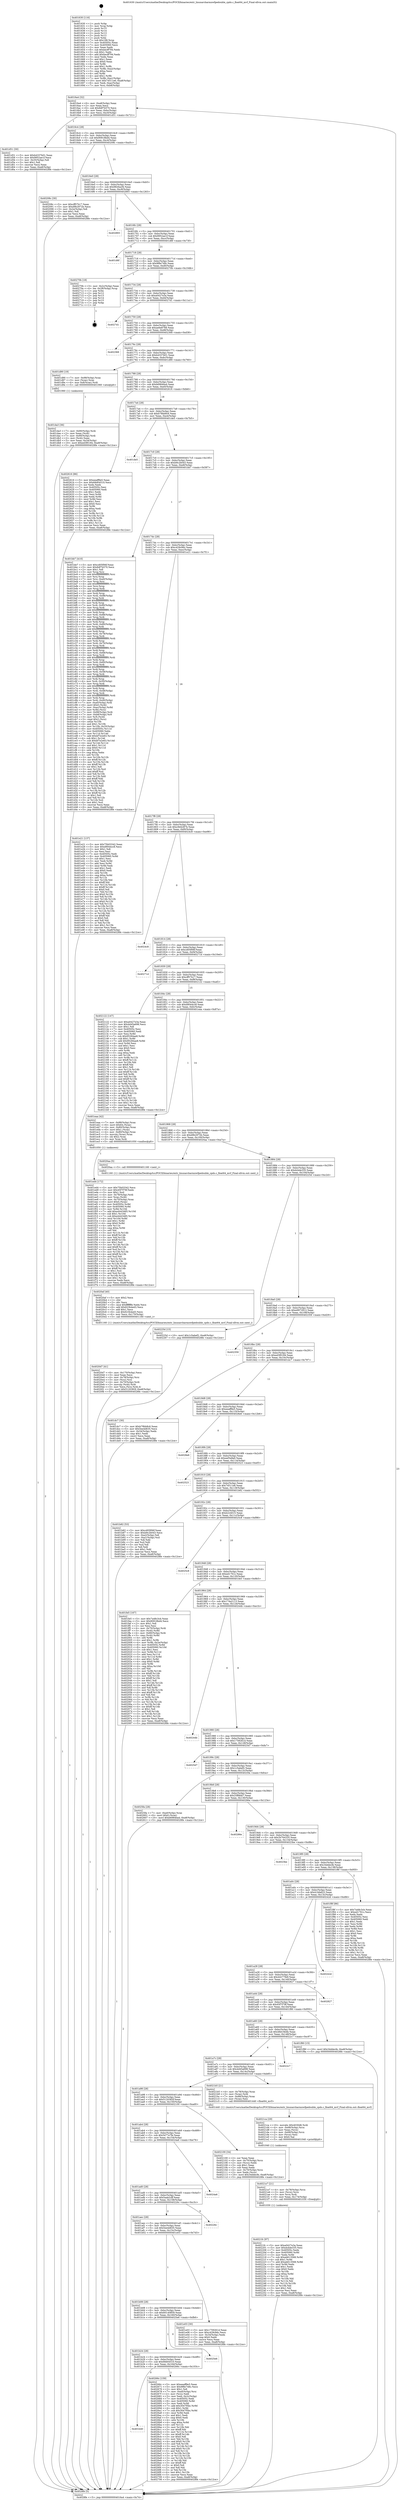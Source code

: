 digraph "0x401630" {
  label = "0x401630 (/mnt/c/Users/mathe/Desktop/tcc/POCII/binaries/extr_linuxarcharmnwfpedouble_cpdo.c_float64_mvf_Final-ollvm.out::main(0))"
  labelloc = "t"
  node[shape=record]

  Entry [label="",width=0.3,height=0.3,shape=circle,fillcolor=black,style=filled]
  "0x4016a4" [label="{
     0x4016a4 [32]\l
     | [instrs]\l
     &nbsp;&nbsp;0x4016a4 \<+6\>: mov -0xa8(%rbp),%eax\l
     &nbsp;&nbsp;0x4016aa \<+2\>: mov %eax,%ecx\l
     &nbsp;&nbsp;0x4016ac \<+6\>: sub $0x8df7b570,%ecx\l
     &nbsp;&nbsp;0x4016b2 \<+6\>: mov %eax,-0xbc(%rbp)\l
     &nbsp;&nbsp;0x4016b8 \<+6\>: mov %ecx,-0xc0(%rbp)\l
     &nbsp;&nbsp;0x4016be \<+6\>: je 0000000000401d51 \<main+0x721\>\l
  }"]
  "0x401d51" [label="{
     0x401d51 [30]\l
     | [instrs]\l
     &nbsp;&nbsp;0x401d51 \<+5\>: mov $0xb4337b01,%eax\l
     &nbsp;&nbsp;0x401d56 \<+5\>: mov $0x9952ae1f,%ecx\l
     &nbsp;&nbsp;0x401d5b \<+3\>: mov -0x35(%rbp),%dl\l
     &nbsp;&nbsp;0x401d5e \<+3\>: test $0x1,%dl\l
     &nbsp;&nbsp;0x401d61 \<+3\>: cmovne %ecx,%eax\l
     &nbsp;&nbsp;0x401d64 \<+6\>: mov %eax,-0xa8(%rbp)\l
     &nbsp;&nbsp;0x401d6a \<+5\>: jmp 00000000004028fe \<main+0x12ce\>\l
  }"]
  "0x4016c4" [label="{
     0x4016c4 [28]\l
     | [instrs]\l
     &nbsp;&nbsp;0x4016c4 \<+5\>: jmp 00000000004016c9 \<main+0x99\>\l
     &nbsp;&nbsp;0x4016c9 \<+6\>: mov -0xbc(%rbp),%eax\l
     &nbsp;&nbsp;0x4016cf \<+5\>: sub $0x90918bd4,%eax\l
     &nbsp;&nbsp;0x4016d4 \<+6\>: mov %eax,-0xc4(%rbp)\l
     &nbsp;&nbsp;0x4016da \<+6\>: je 000000000040208c \<main+0xa5c\>\l
  }"]
  Exit [label="",width=0.3,height=0.3,shape=circle,fillcolor=black,style=filled,peripheries=2]
  "0x40208c" [label="{
     0x40208c [30]\l
     | [instrs]\l
     &nbsp;&nbsp;0x40208c \<+5\>: mov $0xcff57b17,%eax\l
     &nbsp;&nbsp;0x402091 \<+5\>: mov $0xd9b2972b,%ecx\l
     &nbsp;&nbsp;0x402096 \<+3\>: mov -0x2e(%rbp),%dl\l
     &nbsp;&nbsp;0x402099 \<+3\>: test $0x1,%dl\l
     &nbsp;&nbsp;0x40209c \<+3\>: cmovne %ecx,%eax\l
     &nbsp;&nbsp;0x40209f \<+6\>: mov %eax,-0xa8(%rbp)\l
     &nbsp;&nbsp;0x4020a5 \<+5\>: jmp 00000000004028fe \<main+0x12ce\>\l
  }"]
  "0x4016e0" [label="{
     0x4016e0 [28]\l
     | [instrs]\l
     &nbsp;&nbsp;0x4016e0 \<+5\>: jmp 00000000004016e5 \<main+0xb5\>\l
     &nbsp;&nbsp;0x4016e5 \<+6\>: mov -0xbc(%rbp),%eax\l
     &nbsp;&nbsp;0x4016eb \<+5\>: sub $0x9826acf4,%eax\l
     &nbsp;&nbsp;0x4016f0 \<+6\>: mov %eax,-0xc8(%rbp)\l
     &nbsp;&nbsp;0x4016f6 \<+6\>: je 0000000000402893 \<main+0x1263\>\l
  }"]
  "0x401b40" [label="{
     0x401b40\l
  }", style=dashed]
  "0x402893" [label="{
     0x402893\l
  }", style=dashed]
  "0x4016fc" [label="{
     0x4016fc [28]\l
     | [instrs]\l
     &nbsp;&nbsp;0x4016fc \<+5\>: jmp 0000000000401701 \<main+0xd1\>\l
     &nbsp;&nbsp;0x401701 \<+6\>: mov -0xbc(%rbp),%eax\l
     &nbsp;&nbsp;0x401707 \<+5\>: sub $0x9952ae1f,%eax\l
     &nbsp;&nbsp;0x40170c \<+6\>: mov %eax,-0xcc(%rbp)\l
     &nbsp;&nbsp;0x401712 \<+6\>: je 0000000000401d6f \<main+0x73f\>\l
  }"]
  "0x40266c" [label="{
     0x40266c [159]\l
     | [instrs]\l
     &nbsp;&nbsp;0x40266c \<+5\>: mov $0xeeaff9e5,%eax\l
     &nbsp;&nbsp;0x402671 \<+5\>: mov $0x9f8e748c,%ecx\l
     &nbsp;&nbsp;0x402676 \<+2\>: mov $0x1,%dl\l
     &nbsp;&nbsp;0x402678 \<+7\>: mov -0xa0(%rbp),%rsi\l
     &nbsp;&nbsp;0x40267f \<+2\>: mov (%rsi),%edi\l
     &nbsp;&nbsp;0x402681 \<+3\>: mov %edi,-0x2c(%rbp)\l
     &nbsp;&nbsp;0x402684 \<+7\>: mov 0x40505c,%edi\l
     &nbsp;&nbsp;0x40268b \<+8\>: mov 0x405060,%r8d\l
     &nbsp;&nbsp;0x402693 \<+3\>: mov %edi,%r9d\l
     &nbsp;&nbsp;0x402696 \<+7\>: add $0x3047f5bc,%r9d\l
     &nbsp;&nbsp;0x40269d \<+4\>: sub $0x1,%r9d\l
     &nbsp;&nbsp;0x4026a1 \<+7\>: sub $0x3047f5bc,%r9d\l
     &nbsp;&nbsp;0x4026a8 \<+4\>: imul %r9d,%edi\l
     &nbsp;&nbsp;0x4026ac \<+3\>: and $0x1,%edi\l
     &nbsp;&nbsp;0x4026af \<+3\>: cmp $0x0,%edi\l
     &nbsp;&nbsp;0x4026b2 \<+4\>: sete %r10b\l
     &nbsp;&nbsp;0x4026b6 \<+4\>: cmp $0xa,%r8d\l
     &nbsp;&nbsp;0x4026ba \<+4\>: setl %r11b\l
     &nbsp;&nbsp;0x4026be \<+3\>: mov %r10b,%bl\l
     &nbsp;&nbsp;0x4026c1 \<+3\>: xor $0xff,%bl\l
     &nbsp;&nbsp;0x4026c4 \<+3\>: mov %r11b,%r14b\l
     &nbsp;&nbsp;0x4026c7 \<+4\>: xor $0xff,%r14b\l
     &nbsp;&nbsp;0x4026cb \<+3\>: xor $0x0,%dl\l
     &nbsp;&nbsp;0x4026ce \<+3\>: mov %bl,%r15b\l
     &nbsp;&nbsp;0x4026d1 \<+4\>: and $0x0,%r15b\l
     &nbsp;&nbsp;0x4026d5 \<+3\>: and %dl,%r10b\l
     &nbsp;&nbsp;0x4026d8 \<+3\>: mov %r14b,%r12b\l
     &nbsp;&nbsp;0x4026db \<+4\>: and $0x0,%r12b\l
     &nbsp;&nbsp;0x4026df \<+3\>: and %dl,%r11b\l
     &nbsp;&nbsp;0x4026e2 \<+3\>: or %r10b,%r15b\l
     &nbsp;&nbsp;0x4026e5 \<+3\>: or %r11b,%r12b\l
     &nbsp;&nbsp;0x4026e8 \<+3\>: xor %r12b,%r15b\l
     &nbsp;&nbsp;0x4026eb \<+3\>: or %r14b,%bl\l
     &nbsp;&nbsp;0x4026ee \<+3\>: xor $0xff,%bl\l
     &nbsp;&nbsp;0x4026f1 \<+3\>: or $0x0,%dl\l
     &nbsp;&nbsp;0x4026f4 \<+2\>: and %dl,%bl\l
     &nbsp;&nbsp;0x4026f6 \<+3\>: or %bl,%r15b\l
     &nbsp;&nbsp;0x4026f9 \<+4\>: test $0x1,%r15b\l
     &nbsp;&nbsp;0x4026fd \<+3\>: cmovne %ecx,%eax\l
     &nbsp;&nbsp;0x402700 \<+6\>: mov %eax,-0xa8(%rbp)\l
     &nbsp;&nbsp;0x402706 \<+5\>: jmp 00000000004028fe \<main+0x12ce\>\l
  }"]
  "0x401d6f" [label="{
     0x401d6f\l
  }", style=dashed]
  "0x401718" [label="{
     0x401718 [28]\l
     | [instrs]\l
     &nbsp;&nbsp;0x401718 \<+5\>: jmp 000000000040171d \<main+0xed\>\l
     &nbsp;&nbsp;0x40171d \<+6\>: mov -0xbc(%rbp),%eax\l
     &nbsp;&nbsp;0x401723 \<+5\>: sub $0x9f8e748c,%eax\l
     &nbsp;&nbsp;0x401728 \<+6\>: mov %eax,-0xd0(%rbp)\l
     &nbsp;&nbsp;0x40172e \<+6\>: je 000000000040270b \<main+0x10db\>\l
  }"]
  "0x401b24" [label="{
     0x401b24 [28]\l
     | [instrs]\l
     &nbsp;&nbsp;0x401b24 \<+5\>: jmp 0000000000401b29 \<main+0x4f9\>\l
     &nbsp;&nbsp;0x401b29 \<+6\>: mov -0xbc(%rbp),%eax\l
     &nbsp;&nbsp;0x401b2f \<+5\>: sub $0x68d04510,%eax\l
     &nbsp;&nbsp;0x401b34 \<+6\>: mov %eax,-0x164(%rbp)\l
     &nbsp;&nbsp;0x401b3a \<+6\>: je 000000000040266c \<main+0x103c\>\l
  }"]
  "0x40270b" [label="{
     0x40270b [18]\l
     | [instrs]\l
     &nbsp;&nbsp;0x40270b \<+3\>: mov -0x2c(%rbp),%eax\l
     &nbsp;&nbsp;0x40270e \<+4\>: lea -0x28(%rbp),%rsp\l
     &nbsp;&nbsp;0x402712 \<+1\>: pop %rbx\l
     &nbsp;&nbsp;0x402713 \<+2\>: pop %r12\l
     &nbsp;&nbsp;0x402715 \<+2\>: pop %r13\l
     &nbsp;&nbsp;0x402717 \<+2\>: pop %r14\l
     &nbsp;&nbsp;0x402719 \<+2\>: pop %r15\l
     &nbsp;&nbsp;0x40271b \<+1\>: pop %rbp\l
     &nbsp;&nbsp;0x40271c \<+1\>: ret\l
  }"]
  "0x401734" [label="{
     0x401734 [28]\l
     | [instrs]\l
     &nbsp;&nbsp;0x401734 \<+5\>: jmp 0000000000401739 \<main+0x109\>\l
     &nbsp;&nbsp;0x401739 \<+6\>: mov -0xbc(%rbp),%eax\l
     &nbsp;&nbsp;0x40173f \<+5\>: sub $0xa0427e3a,%eax\l
     &nbsp;&nbsp;0x401744 \<+6\>: mov %eax,-0xd4(%rbp)\l
     &nbsp;&nbsp;0x40174a \<+6\>: je 00000000004027d1 \<main+0x11a1\>\l
  }"]
  "0x4025e6" [label="{
     0x4025e6\l
  }", style=dashed]
  "0x4027d1" [label="{
     0x4027d1\l
  }", style=dashed]
  "0x401750" [label="{
     0x401750 [28]\l
     | [instrs]\l
     &nbsp;&nbsp;0x401750 \<+5\>: jmp 0000000000401755 \<main+0x125\>\l
     &nbsp;&nbsp;0x401755 \<+6\>: mov -0xbc(%rbp),%eax\l
     &nbsp;&nbsp;0x40175b \<+5\>: sub $0xae6e8768,%eax\l
     &nbsp;&nbsp;0x401760 \<+6\>: mov %eax,-0xd8(%rbp)\l
     &nbsp;&nbsp;0x401766 \<+6\>: je 0000000000402368 \<main+0xd38\>\l
  }"]
  "0x4021fc" [label="{
     0x4021fc [97]\l
     | [instrs]\l
     &nbsp;&nbsp;0x4021fc \<+5\>: mov $0xa0427e3a,%eax\l
     &nbsp;&nbsp;0x402201 \<+5\>: mov $0xdcbde335,%esi\l
     &nbsp;&nbsp;0x402206 \<+7\>: mov 0x40505c,%edx\l
     &nbsp;&nbsp;0x40220d \<+8\>: mov 0x405060,%r8d\l
     &nbsp;&nbsp;0x402215 \<+3\>: mov %edx,%r9d\l
     &nbsp;&nbsp;0x402218 \<+7\>: sub $0xab613568,%r9d\l
     &nbsp;&nbsp;0x40221f \<+4\>: sub $0x1,%r9d\l
     &nbsp;&nbsp;0x402223 \<+7\>: add $0xab613568,%r9d\l
     &nbsp;&nbsp;0x40222a \<+4\>: imul %r9d,%edx\l
     &nbsp;&nbsp;0x40222e \<+3\>: and $0x1,%edx\l
     &nbsp;&nbsp;0x402231 \<+3\>: cmp $0x0,%edx\l
     &nbsp;&nbsp;0x402234 \<+4\>: sete %r10b\l
     &nbsp;&nbsp;0x402238 \<+4\>: cmp $0xa,%r8d\l
     &nbsp;&nbsp;0x40223c \<+4\>: setl %r11b\l
     &nbsp;&nbsp;0x402240 \<+3\>: mov %r10b,%bl\l
     &nbsp;&nbsp;0x402243 \<+3\>: and %r11b,%bl\l
     &nbsp;&nbsp;0x402246 \<+3\>: xor %r11b,%r10b\l
     &nbsp;&nbsp;0x402249 \<+3\>: or %r10b,%bl\l
     &nbsp;&nbsp;0x40224c \<+3\>: test $0x1,%bl\l
     &nbsp;&nbsp;0x40224f \<+3\>: cmovne %esi,%eax\l
     &nbsp;&nbsp;0x402252 \<+6\>: mov %eax,-0xa8(%rbp)\l
     &nbsp;&nbsp;0x402258 \<+5\>: jmp 00000000004028fe \<main+0x12ce\>\l
  }"]
  "0x402368" [label="{
     0x402368\l
  }", style=dashed]
  "0x40176c" [label="{
     0x40176c [28]\l
     | [instrs]\l
     &nbsp;&nbsp;0x40176c \<+5\>: jmp 0000000000401771 \<main+0x141\>\l
     &nbsp;&nbsp;0x401771 \<+6\>: mov -0xbc(%rbp),%eax\l
     &nbsp;&nbsp;0x401777 \<+5\>: sub $0xb4337b01,%eax\l
     &nbsp;&nbsp;0x40177c \<+6\>: mov %eax,-0xdc(%rbp)\l
     &nbsp;&nbsp;0x401782 \<+6\>: je 0000000000401d90 \<main+0x760\>\l
  }"]
  "0x4021e7" [label="{
     0x4021e7 [21]\l
     | [instrs]\l
     &nbsp;&nbsp;0x4021e7 \<+4\>: mov -0x78(%rbp),%rcx\l
     &nbsp;&nbsp;0x4021eb \<+3\>: mov (%rcx),%rcx\l
     &nbsp;&nbsp;0x4021ee \<+3\>: mov %rcx,%rdi\l
     &nbsp;&nbsp;0x4021f1 \<+6\>: mov %eax,-0x174(%rbp)\l
     &nbsp;&nbsp;0x4021f7 \<+5\>: call 0000000000401030 \<free@plt\>\l
     | [calls]\l
     &nbsp;&nbsp;0x401030 \{1\} (unknown)\l
  }"]
  "0x401d90" [label="{
     0x401d90 [19]\l
     | [instrs]\l
     &nbsp;&nbsp;0x401d90 \<+7\>: mov -0x98(%rbp),%rax\l
     &nbsp;&nbsp;0x401d97 \<+3\>: mov (%rax),%rax\l
     &nbsp;&nbsp;0x401d9a \<+4\>: mov 0x8(%rax),%rdi\l
     &nbsp;&nbsp;0x401d9e \<+5\>: call 0000000000401060 \<atoi@plt\>\l
     | [calls]\l
     &nbsp;&nbsp;0x401060 \{1\} (unknown)\l
  }"]
  "0x401788" [label="{
     0x401788 [28]\l
     | [instrs]\l
     &nbsp;&nbsp;0x401788 \<+5\>: jmp 000000000040178d \<main+0x15d\>\l
     &nbsp;&nbsp;0x40178d \<+6\>: mov -0xbc(%rbp),%eax\l
     &nbsp;&nbsp;0x401793 \<+5\>: sub $0xb6984ba4,%eax\l
     &nbsp;&nbsp;0x401798 \<+6\>: mov %eax,-0xe0(%rbp)\l
     &nbsp;&nbsp;0x40179e \<+6\>: je 0000000000402616 \<main+0xfe6\>\l
  }"]
  "0x4021ca" [label="{
     0x4021ca [29]\l
     | [instrs]\l
     &nbsp;&nbsp;0x4021ca \<+10\>: movabs $0x4030d6,%rdi\l
     &nbsp;&nbsp;0x4021d4 \<+4\>: mov -0x68(%rbp),%rcx\l
     &nbsp;&nbsp;0x4021d8 \<+2\>: mov %eax,(%rcx)\l
     &nbsp;&nbsp;0x4021da \<+4\>: mov -0x68(%rbp),%rcx\l
     &nbsp;&nbsp;0x4021de \<+2\>: mov (%rcx),%esi\l
     &nbsp;&nbsp;0x4021e0 \<+2\>: mov $0x0,%al\l
     &nbsp;&nbsp;0x4021e2 \<+5\>: call 0000000000401040 \<printf@plt\>\l
     | [calls]\l
     &nbsp;&nbsp;0x401040 \{1\} (unknown)\l
  }"]
  "0x402616" [label="{
     0x402616 [86]\l
     | [instrs]\l
     &nbsp;&nbsp;0x402616 \<+5\>: mov $0xeeaff9e5,%eax\l
     &nbsp;&nbsp;0x40261b \<+5\>: mov $0x68d04510,%ecx\l
     &nbsp;&nbsp;0x402620 \<+2\>: xor %edx,%edx\l
     &nbsp;&nbsp;0x402622 \<+7\>: mov 0x40505c,%esi\l
     &nbsp;&nbsp;0x402629 \<+7\>: mov 0x405060,%edi\l
     &nbsp;&nbsp;0x402630 \<+3\>: sub $0x1,%edx\l
     &nbsp;&nbsp;0x402633 \<+3\>: mov %esi,%r8d\l
     &nbsp;&nbsp;0x402636 \<+3\>: add %edx,%r8d\l
     &nbsp;&nbsp;0x402639 \<+4\>: imul %r8d,%esi\l
     &nbsp;&nbsp;0x40263d \<+3\>: and $0x1,%esi\l
     &nbsp;&nbsp;0x402640 \<+3\>: cmp $0x0,%esi\l
     &nbsp;&nbsp;0x402643 \<+4\>: sete %r9b\l
     &nbsp;&nbsp;0x402647 \<+3\>: cmp $0xa,%edi\l
     &nbsp;&nbsp;0x40264a \<+4\>: setl %r10b\l
     &nbsp;&nbsp;0x40264e \<+3\>: mov %r9b,%r11b\l
     &nbsp;&nbsp;0x402651 \<+3\>: and %r10b,%r11b\l
     &nbsp;&nbsp;0x402654 \<+3\>: xor %r10b,%r9b\l
     &nbsp;&nbsp;0x402657 \<+3\>: or %r9b,%r11b\l
     &nbsp;&nbsp;0x40265a \<+4\>: test $0x1,%r11b\l
     &nbsp;&nbsp;0x40265e \<+3\>: cmovne %ecx,%eax\l
     &nbsp;&nbsp;0x402661 \<+6\>: mov %eax,-0xa8(%rbp)\l
     &nbsp;&nbsp;0x402667 \<+5\>: jmp 00000000004028fe \<main+0x12ce\>\l
  }"]
  "0x4017a4" [label="{
     0x4017a4 [28]\l
     | [instrs]\l
     &nbsp;&nbsp;0x4017a4 \<+5\>: jmp 00000000004017a9 \<main+0x179\>\l
     &nbsp;&nbsp;0x4017a9 \<+6\>: mov -0xbc(%rbp),%eax\l
     &nbsp;&nbsp;0x4017af \<+5\>: sub $0xb78bb8c6,%eax\l
     &nbsp;&nbsp;0x4017b4 \<+6\>: mov %eax,-0xe4(%rbp)\l
     &nbsp;&nbsp;0x4017ba \<+6\>: je 0000000000401de5 \<main+0x7b5\>\l
  }"]
  "0x4020d7" [label="{
     0x4020d7 [41]\l
     | [instrs]\l
     &nbsp;&nbsp;0x4020d7 \<+6\>: mov -0x170(%rbp),%ecx\l
     &nbsp;&nbsp;0x4020dd \<+3\>: imul %eax,%ecx\l
     &nbsp;&nbsp;0x4020e0 \<+4\>: mov -0x78(%rbp),%rsi\l
     &nbsp;&nbsp;0x4020e4 \<+3\>: mov (%rsi),%rsi\l
     &nbsp;&nbsp;0x4020e7 \<+4\>: mov -0x70(%rbp),%rdi\l
     &nbsp;&nbsp;0x4020eb \<+3\>: movslq (%rdi),%rdi\l
     &nbsp;&nbsp;0x4020ee \<+3\>: mov %ecx,(%rsi,%rdi,4)\l
     &nbsp;&nbsp;0x4020f1 \<+10\>: movl $0x5120383f,-0xa8(%rbp)\l
     &nbsp;&nbsp;0x4020fb \<+5\>: jmp 00000000004028fe \<main+0x12ce\>\l
  }"]
  "0x401de5" [label="{
     0x401de5\l
  }", style=dashed]
  "0x4017c0" [label="{
     0x4017c0 [28]\l
     | [instrs]\l
     &nbsp;&nbsp;0x4017c0 \<+5\>: jmp 00000000004017c5 \<main+0x195\>\l
     &nbsp;&nbsp;0x4017c5 \<+6\>: mov -0xbc(%rbp),%eax\l
     &nbsp;&nbsp;0x4017cb \<+5\>: sub $0xb9c2b043,%eax\l
     &nbsp;&nbsp;0x4017d0 \<+6\>: mov %eax,-0xe8(%rbp)\l
     &nbsp;&nbsp;0x4017d6 \<+6\>: je 0000000000401bb7 \<main+0x587\>\l
  }"]
  "0x4020af" [label="{
     0x4020af [40]\l
     | [instrs]\l
     &nbsp;&nbsp;0x4020af \<+5\>: mov $0x2,%ecx\l
     &nbsp;&nbsp;0x4020b4 \<+1\>: cltd\l
     &nbsp;&nbsp;0x4020b5 \<+2\>: idiv %ecx\l
     &nbsp;&nbsp;0x4020b7 \<+6\>: imul $0xfffffffe,%edx,%ecx\l
     &nbsp;&nbsp;0x4020bd \<+6\>: add $0x623b4ed3,%ecx\l
     &nbsp;&nbsp;0x4020c3 \<+3\>: add $0x1,%ecx\l
     &nbsp;&nbsp;0x4020c6 \<+6\>: sub $0x623b4ed3,%ecx\l
     &nbsp;&nbsp;0x4020cc \<+6\>: mov %ecx,-0x170(%rbp)\l
     &nbsp;&nbsp;0x4020d2 \<+5\>: call 0000000000401160 \<next_i\>\l
     | [calls]\l
     &nbsp;&nbsp;0x401160 \{1\} (/mnt/c/Users/mathe/Desktop/tcc/POCII/binaries/extr_linuxarcharmnwfpedouble_cpdo.c_float64_mvf_Final-ollvm.out::next_i)\l
  }"]
  "0x401bb7" [label="{
     0x401bb7 [410]\l
     | [instrs]\l
     &nbsp;&nbsp;0x401bb7 \<+5\>: mov $0xcd05f06f,%eax\l
     &nbsp;&nbsp;0x401bbc \<+5\>: mov $0x8df7b570,%ecx\l
     &nbsp;&nbsp;0x401bc1 \<+2\>: mov $0x1,%dl\l
     &nbsp;&nbsp;0x401bc3 \<+3\>: mov %rsp,%rsi\l
     &nbsp;&nbsp;0x401bc6 \<+4\>: add $0xfffffffffffffff0,%rsi\l
     &nbsp;&nbsp;0x401bca \<+3\>: mov %rsi,%rsp\l
     &nbsp;&nbsp;0x401bcd \<+7\>: mov %rsi,-0xa0(%rbp)\l
     &nbsp;&nbsp;0x401bd4 \<+3\>: mov %rsp,%rsi\l
     &nbsp;&nbsp;0x401bd7 \<+4\>: add $0xfffffffffffffff0,%rsi\l
     &nbsp;&nbsp;0x401bdb \<+3\>: mov %rsi,%rsp\l
     &nbsp;&nbsp;0x401bde \<+3\>: mov %rsp,%rdi\l
     &nbsp;&nbsp;0x401be1 \<+4\>: add $0xfffffffffffffff0,%rdi\l
     &nbsp;&nbsp;0x401be5 \<+3\>: mov %rdi,%rsp\l
     &nbsp;&nbsp;0x401be8 \<+7\>: mov %rdi,-0x98(%rbp)\l
     &nbsp;&nbsp;0x401bef \<+3\>: mov %rsp,%rdi\l
     &nbsp;&nbsp;0x401bf2 \<+4\>: add $0xfffffffffffffff0,%rdi\l
     &nbsp;&nbsp;0x401bf6 \<+3\>: mov %rdi,%rsp\l
     &nbsp;&nbsp;0x401bf9 \<+7\>: mov %rdi,-0x90(%rbp)\l
     &nbsp;&nbsp;0x401c00 \<+3\>: mov %rsp,%rdi\l
     &nbsp;&nbsp;0x401c03 \<+4\>: add $0xfffffffffffffff0,%rdi\l
     &nbsp;&nbsp;0x401c07 \<+3\>: mov %rdi,%rsp\l
     &nbsp;&nbsp;0x401c0a \<+7\>: mov %rdi,-0x88(%rbp)\l
     &nbsp;&nbsp;0x401c11 \<+3\>: mov %rsp,%rdi\l
     &nbsp;&nbsp;0x401c14 \<+4\>: add $0xfffffffffffffff0,%rdi\l
     &nbsp;&nbsp;0x401c18 \<+3\>: mov %rdi,%rsp\l
     &nbsp;&nbsp;0x401c1b \<+4\>: mov %rdi,-0x80(%rbp)\l
     &nbsp;&nbsp;0x401c1f \<+3\>: mov %rsp,%rdi\l
     &nbsp;&nbsp;0x401c22 \<+4\>: add $0xfffffffffffffff0,%rdi\l
     &nbsp;&nbsp;0x401c26 \<+3\>: mov %rdi,%rsp\l
     &nbsp;&nbsp;0x401c29 \<+4\>: mov %rdi,-0x78(%rbp)\l
     &nbsp;&nbsp;0x401c2d \<+3\>: mov %rsp,%rdi\l
     &nbsp;&nbsp;0x401c30 \<+4\>: add $0xfffffffffffffff0,%rdi\l
     &nbsp;&nbsp;0x401c34 \<+3\>: mov %rdi,%rsp\l
     &nbsp;&nbsp;0x401c37 \<+4\>: mov %rdi,-0x70(%rbp)\l
     &nbsp;&nbsp;0x401c3b \<+3\>: mov %rsp,%rdi\l
     &nbsp;&nbsp;0x401c3e \<+4\>: add $0xfffffffffffffff0,%rdi\l
     &nbsp;&nbsp;0x401c42 \<+3\>: mov %rdi,%rsp\l
     &nbsp;&nbsp;0x401c45 \<+4\>: mov %rdi,-0x68(%rbp)\l
     &nbsp;&nbsp;0x401c49 \<+3\>: mov %rsp,%rdi\l
     &nbsp;&nbsp;0x401c4c \<+4\>: add $0xfffffffffffffff0,%rdi\l
     &nbsp;&nbsp;0x401c50 \<+3\>: mov %rdi,%rsp\l
     &nbsp;&nbsp;0x401c53 \<+4\>: mov %rdi,-0x60(%rbp)\l
     &nbsp;&nbsp;0x401c57 \<+3\>: mov %rsp,%rdi\l
     &nbsp;&nbsp;0x401c5a \<+4\>: add $0xfffffffffffffff0,%rdi\l
     &nbsp;&nbsp;0x401c5e \<+3\>: mov %rdi,%rsp\l
     &nbsp;&nbsp;0x401c61 \<+4\>: mov %rdi,-0x58(%rbp)\l
     &nbsp;&nbsp;0x401c65 \<+3\>: mov %rsp,%rdi\l
     &nbsp;&nbsp;0x401c68 \<+4\>: add $0xfffffffffffffff0,%rdi\l
     &nbsp;&nbsp;0x401c6c \<+3\>: mov %rdi,%rsp\l
     &nbsp;&nbsp;0x401c6f \<+4\>: mov %rdi,-0x50(%rbp)\l
     &nbsp;&nbsp;0x401c73 \<+3\>: mov %rsp,%rdi\l
     &nbsp;&nbsp;0x401c76 \<+4\>: add $0xfffffffffffffff0,%rdi\l
     &nbsp;&nbsp;0x401c7a \<+3\>: mov %rdi,%rsp\l
     &nbsp;&nbsp;0x401c7d \<+4\>: mov %rdi,-0x48(%rbp)\l
     &nbsp;&nbsp;0x401c81 \<+3\>: mov %rsp,%rdi\l
     &nbsp;&nbsp;0x401c84 \<+4\>: add $0xfffffffffffffff0,%rdi\l
     &nbsp;&nbsp;0x401c88 \<+3\>: mov %rdi,%rsp\l
     &nbsp;&nbsp;0x401c8b \<+4\>: mov %rdi,-0x40(%rbp)\l
     &nbsp;&nbsp;0x401c8f \<+7\>: mov -0xa0(%rbp),%rdi\l
     &nbsp;&nbsp;0x401c96 \<+6\>: movl $0x0,(%rdi)\l
     &nbsp;&nbsp;0x401c9c \<+7\>: mov -0xac(%rbp),%r8d\l
     &nbsp;&nbsp;0x401ca3 \<+3\>: mov %r8d,(%rsi)\l
     &nbsp;&nbsp;0x401ca6 \<+7\>: mov -0x98(%rbp),%rdi\l
     &nbsp;&nbsp;0x401cad \<+7\>: mov -0xb8(%rbp),%r9\l
     &nbsp;&nbsp;0x401cb4 \<+3\>: mov %r9,(%rdi)\l
     &nbsp;&nbsp;0x401cb7 \<+3\>: cmpl $0x2,(%rsi)\l
     &nbsp;&nbsp;0x401cba \<+4\>: setne %r10b\l
     &nbsp;&nbsp;0x401cbe \<+4\>: and $0x1,%r10b\l
     &nbsp;&nbsp;0x401cc2 \<+4\>: mov %r10b,-0x35(%rbp)\l
     &nbsp;&nbsp;0x401cc6 \<+8\>: mov 0x40505c,%r11d\l
     &nbsp;&nbsp;0x401cce \<+7\>: mov 0x405060,%ebx\l
     &nbsp;&nbsp;0x401cd5 \<+3\>: mov %r11d,%r14d\l
     &nbsp;&nbsp;0x401cd8 \<+7\>: add $0xbf7e2e63,%r14d\l
     &nbsp;&nbsp;0x401cdf \<+4\>: sub $0x1,%r14d\l
     &nbsp;&nbsp;0x401ce3 \<+7\>: sub $0xbf7e2e63,%r14d\l
     &nbsp;&nbsp;0x401cea \<+4\>: imul %r14d,%r11d\l
     &nbsp;&nbsp;0x401cee \<+4\>: and $0x1,%r11d\l
     &nbsp;&nbsp;0x401cf2 \<+4\>: cmp $0x0,%r11d\l
     &nbsp;&nbsp;0x401cf6 \<+4\>: sete %r10b\l
     &nbsp;&nbsp;0x401cfa \<+3\>: cmp $0xa,%ebx\l
     &nbsp;&nbsp;0x401cfd \<+4\>: setl %r15b\l
     &nbsp;&nbsp;0x401d01 \<+3\>: mov %r10b,%r12b\l
     &nbsp;&nbsp;0x401d04 \<+4\>: xor $0xff,%r12b\l
     &nbsp;&nbsp;0x401d08 \<+3\>: mov %r15b,%r13b\l
     &nbsp;&nbsp;0x401d0b \<+4\>: xor $0xff,%r13b\l
     &nbsp;&nbsp;0x401d0f \<+3\>: xor $0x1,%dl\l
     &nbsp;&nbsp;0x401d12 \<+3\>: mov %r12b,%sil\l
     &nbsp;&nbsp;0x401d15 \<+4\>: and $0xff,%sil\l
     &nbsp;&nbsp;0x401d19 \<+3\>: and %dl,%r10b\l
     &nbsp;&nbsp;0x401d1c \<+3\>: mov %r13b,%dil\l
     &nbsp;&nbsp;0x401d1f \<+4\>: and $0xff,%dil\l
     &nbsp;&nbsp;0x401d23 \<+3\>: and %dl,%r15b\l
     &nbsp;&nbsp;0x401d26 \<+3\>: or %r10b,%sil\l
     &nbsp;&nbsp;0x401d29 \<+3\>: or %r15b,%dil\l
     &nbsp;&nbsp;0x401d2c \<+3\>: xor %dil,%sil\l
     &nbsp;&nbsp;0x401d2f \<+3\>: or %r13b,%r12b\l
     &nbsp;&nbsp;0x401d32 \<+4\>: xor $0xff,%r12b\l
     &nbsp;&nbsp;0x401d36 \<+3\>: or $0x1,%dl\l
     &nbsp;&nbsp;0x401d39 \<+3\>: and %dl,%r12b\l
     &nbsp;&nbsp;0x401d3c \<+3\>: or %r12b,%sil\l
     &nbsp;&nbsp;0x401d3f \<+4\>: test $0x1,%sil\l
     &nbsp;&nbsp;0x401d43 \<+3\>: cmovne %ecx,%eax\l
     &nbsp;&nbsp;0x401d46 \<+6\>: mov %eax,-0xa8(%rbp)\l
     &nbsp;&nbsp;0x401d4c \<+5\>: jmp 00000000004028fe \<main+0x12ce\>\l
  }"]
  "0x4017dc" [label="{
     0x4017dc [28]\l
     | [instrs]\l
     &nbsp;&nbsp;0x4017dc \<+5\>: jmp 00000000004017e1 \<main+0x1b1\>\l
     &nbsp;&nbsp;0x4017e1 \<+6\>: mov -0xbc(%rbp),%eax\l
     &nbsp;&nbsp;0x4017e7 \<+5\>: sub $0xc429c9dc,%eax\l
     &nbsp;&nbsp;0x4017ec \<+6\>: mov %eax,-0xec(%rbp)\l
     &nbsp;&nbsp;0x4017f2 \<+6\>: je 0000000000401e21 \<main+0x7f1\>\l
  }"]
  "0x401ed4" [label="{
     0x401ed4 [172]\l
     | [instrs]\l
     &nbsp;&nbsp;0x401ed4 \<+5\>: mov $0x75b03342,%ecx\l
     &nbsp;&nbsp;0x401ed9 \<+5\>: mov $0x45f7f79f,%edx\l
     &nbsp;&nbsp;0x401ede \<+3\>: mov $0x1,%sil\l
     &nbsp;&nbsp;0x401ee1 \<+4\>: mov -0x78(%rbp),%rdi\l
     &nbsp;&nbsp;0x401ee5 \<+3\>: mov %rax,(%rdi)\l
     &nbsp;&nbsp;0x401ee8 \<+4\>: mov -0x70(%rbp),%rax\l
     &nbsp;&nbsp;0x401eec \<+6\>: movl $0x0,(%rax)\l
     &nbsp;&nbsp;0x401ef2 \<+8\>: mov 0x40505c,%r8d\l
     &nbsp;&nbsp;0x401efa \<+8\>: mov 0x405060,%r9d\l
     &nbsp;&nbsp;0x401f02 \<+3\>: mov %r8d,%r10d\l
     &nbsp;&nbsp;0x401f05 \<+7\>: add $0xe4443485,%r10d\l
     &nbsp;&nbsp;0x401f0c \<+4\>: sub $0x1,%r10d\l
     &nbsp;&nbsp;0x401f10 \<+7\>: sub $0xe4443485,%r10d\l
     &nbsp;&nbsp;0x401f17 \<+4\>: imul %r10d,%r8d\l
     &nbsp;&nbsp;0x401f1b \<+4\>: and $0x1,%r8d\l
     &nbsp;&nbsp;0x401f1f \<+4\>: cmp $0x0,%r8d\l
     &nbsp;&nbsp;0x401f23 \<+4\>: sete %r11b\l
     &nbsp;&nbsp;0x401f27 \<+4\>: cmp $0xa,%r9d\l
     &nbsp;&nbsp;0x401f2b \<+3\>: setl %bl\l
     &nbsp;&nbsp;0x401f2e \<+3\>: mov %r11b,%r14b\l
     &nbsp;&nbsp;0x401f31 \<+4\>: xor $0xff,%r14b\l
     &nbsp;&nbsp;0x401f35 \<+3\>: mov %bl,%r15b\l
     &nbsp;&nbsp;0x401f38 \<+4\>: xor $0xff,%r15b\l
     &nbsp;&nbsp;0x401f3c \<+4\>: xor $0x1,%sil\l
     &nbsp;&nbsp;0x401f40 \<+3\>: mov %r14b,%r12b\l
     &nbsp;&nbsp;0x401f43 \<+4\>: and $0xff,%r12b\l
     &nbsp;&nbsp;0x401f47 \<+3\>: and %sil,%r11b\l
     &nbsp;&nbsp;0x401f4a \<+3\>: mov %r15b,%r13b\l
     &nbsp;&nbsp;0x401f4d \<+4\>: and $0xff,%r13b\l
     &nbsp;&nbsp;0x401f51 \<+3\>: and %sil,%bl\l
     &nbsp;&nbsp;0x401f54 \<+3\>: or %r11b,%r12b\l
     &nbsp;&nbsp;0x401f57 \<+3\>: or %bl,%r13b\l
     &nbsp;&nbsp;0x401f5a \<+3\>: xor %r13b,%r12b\l
     &nbsp;&nbsp;0x401f5d \<+3\>: or %r15b,%r14b\l
     &nbsp;&nbsp;0x401f60 \<+4\>: xor $0xff,%r14b\l
     &nbsp;&nbsp;0x401f64 \<+4\>: or $0x1,%sil\l
     &nbsp;&nbsp;0x401f68 \<+3\>: and %sil,%r14b\l
     &nbsp;&nbsp;0x401f6b \<+3\>: or %r14b,%r12b\l
     &nbsp;&nbsp;0x401f6e \<+4\>: test $0x1,%r12b\l
     &nbsp;&nbsp;0x401f72 \<+3\>: cmovne %edx,%ecx\l
     &nbsp;&nbsp;0x401f75 \<+6\>: mov %ecx,-0xa8(%rbp)\l
     &nbsp;&nbsp;0x401f7b \<+5\>: jmp 00000000004028fe \<main+0x12ce\>\l
  }"]
  "0x401e21" [label="{
     0x401e21 [137]\l
     | [instrs]\l
     &nbsp;&nbsp;0x401e21 \<+5\>: mov $0x75b03342,%eax\l
     &nbsp;&nbsp;0x401e26 \<+5\>: mov $0xd9044cc8,%ecx\l
     &nbsp;&nbsp;0x401e2b \<+2\>: mov $0x1,%dl\l
     &nbsp;&nbsp;0x401e2d \<+2\>: xor %esi,%esi\l
     &nbsp;&nbsp;0x401e2f \<+7\>: mov 0x40505c,%edi\l
     &nbsp;&nbsp;0x401e36 \<+8\>: mov 0x405060,%r8d\l
     &nbsp;&nbsp;0x401e3e \<+3\>: sub $0x1,%esi\l
     &nbsp;&nbsp;0x401e41 \<+3\>: mov %edi,%r9d\l
     &nbsp;&nbsp;0x401e44 \<+3\>: add %esi,%r9d\l
     &nbsp;&nbsp;0x401e47 \<+4\>: imul %r9d,%edi\l
     &nbsp;&nbsp;0x401e4b \<+3\>: and $0x1,%edi\l
     &nbsp;&nbsp;0x401e4e \<+3\>: cmp $0x0,%edi\l
     &nbsp;&nbsp;0x401e51 \<+4\>: sete %r10b\l
     &nbsp;&nbsp;0x401e55 \<+4\>: cmp $0xa,%r8d\l
     &nbsp;&nbsp;0x401e59 \<+4\>: setl %r11b\l
     &nbsp;&nbsp;0x401e5d \<+3\>: mov %r10b,%bl\l
     &nbsp;&nbsp;0x401e60 \<+3\>: xor $0xff,%bl\l
     &nbsp;&nbsp;0x401e63 \<+3\>: mov %r11b,%r14b\l
     &nbsp;&nbsp;0x401e66 \<+4\>: xor $0xff,%r14b\l
     &nbsp;&nbsp;0x401e6a \<+3\>: xor $0x0,%dl\l
     &nbsp;&nbsp;0x401e6d \<+3\>: mov %bl,%r15b\l
     &nbsp;&nbsp;0x401e70 \<+4\>: and $0x0,%r15b\l
     &nbsp;&nbsp;0x401e74 \<+3\>: and %dl,%r10b\l
     &nbsp;&nbsp;0x401e77 \<+3\>: mov %r14b,%r12b\l
     &nbsp;&nbsp;0x401e7a \<+4\>: and $0x0,%r12b\l
     &nbsp;&nbsp;0x401e7e \<+3\>: and %dl,%r11b\l
     &nbsp;&nbsp;0x401e81 \<+3\>: or %r10b,%r15b\l
     &nbsp;&nbsp;0x401e84 \<+3\>: or %r11b,%r12b\l
     &nbsp;&nbsp;0x401e87 \<+3\>: xor %r12b,%r15b\l
     &nbsp;&nbsp;0x401e8a \<+3\>: or %r14b,%bl\l
     &nbsp;&nbsp;0x401e8d \<+3\>: xor $0xff,%bl\l
     &nbsp;&nbsp;0x401e90 \<+3\>: or $0x0,%dl\l
     &nbsp;&nbsp;0x401e93 \<+2\>: and %dl,%bl\l
     &nbsp;&nbsp;0x401e95 \<+3\>: or %bl,%r15b\l
     &nbsp;&nbsp;0x401e98 \<+4\>: test $0x1,%r15b\l
     &nbsp;&nbsp;0x401e9c \<+3\>: cmovne %ecx,%eax\l
     &nbsp;&nbsp;0x401e9f \<+6\>: mov %eax,-0xa8(%rbp)\l
     &nbsp;&nbsp;0x401ea5 \<+5\>: jmp 00000000004028fe \<main+0x12ce\>\l
  }"]
  "0x4017f8" [label="{
     0x4017f8 [28]\l
     | [instrs]\l
     &nbsp;&nbsp;0x4017f8 \<+5\>: jmp 00000000004017fd \<main+0x1cd\>\l
     &nbsp;&nbsp;0x4017fd \<+6\>: mov -0xbc(%rbp),%eax\l
     &nbsp;&nbsp;0x401803 \<+5\>: sub $0xc9d4287b,%eax\l
     &nbsp;&nbsp;0x401808 \<+6\>: mov %eax,-0xf0(%rbp)\l
     &nbsp;&nbsp;0x40180e \<+6\>: je 00000000004024c8 \<main+0xe98\>\l
  }"]
  "0x401b08" [label="{
     0x401b08 [28]\l
     | [instrs]\l
     &nbsp;&nbsp;0x401b08 \<+5\>: jmp 0000000000401b0d \<main+0x4dd\>\l
     &nbsp;&nbsp;0x401b0d \<+6\>: mov -0xbc(%rbp),%eax\l
     &nbsp;&nbsp;0x401b13 \<+5\>: sub $0x60140859,%eax\l
     &nbsp;&nbsp;0x401b18 \<+6\>: mov %eax,-0x160(%rbp)\l
     &nbsp;&nbsp;0x401b1e \<+6\>: je 00000000004025e6 \<main+0xfb6\>\l
  }"]
  "0x4024c8" [label="{
     0x4024c8\l
  }", style=dashed]
  "0x401814" [label="{
     0x401814 [28]\l
     | [instrs]\l
     &nbsp;&nbsp;0x401814 \<+5\>: jmp 0000000000401819 \<main+0x1e9\>\l
     &nbsp;&nbsp;0x401819 \<+6\>: mov -0xbc(%rbp),%eax\l
     &nbsp;&nbsp;0x40181f \<+5\>: sub $0xcd05f06f,%eax\l
     &nbsp;&nbsp;0x401824 \<+6\>: mov %eax,-0xf4(%rbp)\l
     &nbsp;&nbsp;0x40182a \<+6\>: je 000000000040271d \<main+0x10ed\>\l
  }"]
  "0x401e03" [label="{
     0x401e03 [30]\l
     | [instrs]\l
     &nbsp;&nbsp;0x401e03 \<+5\>: mov $0x1759261d,%eax\l
     &nbsp;&nbsp;0x401e08 \<+5\>: mov $0xc429c9dc,%ecx\l
     &nbsp;&nbsp;0x401e0d \<+3\>: mov -0x34(%rbp),%edx\l
     &nbsp;&nbsp;0x401e10 \<+3\>: cmp $0x0,%edx\l
     &nbsp;&nbsp;0x401e13 \<+3\>: cmove %ecx,%eax\l
     &nbsp;&nbsp;0x401e16 \<+6\>: mov %eax,-0xa8(%rbp)\l
     &nbsp;&nbsp;0x401e1c \<+5\>: jmp 00000000004028fe \<main+0x12ce\>\l
  }"]
  "0x40271d" [label="{
     0x40271d\l
  }", style=dashed]
  "0x401830" [label="{
     0x401830 [28]\l
     | [instrs]\l
     &nbsp;&nbsp;0x401830 \<+5\>: jmp 0000000000401835 \<main+0x205\>\l
     &nbsp;&nbsp;0x401835 \<+6\>: mov -0xbc(%rbp),%eax\l
     &nbsp;&nbsp;0x40183b \<+5\>: sub $0xcff57b17,%eax\l
     &nbsp;&nbsp;0x401840 \<+6\>: mov %eax,-0xf8(%rbp)\l
     &nbsp;&nbsp;0x401846 \<+6\>: je 0000000000402122 \<main+0xaf2\>\l
  }"]
  "0x401aec" [label="{
     0x401aec [28]\l
     | [instrs]\l
     &nbsp;&nbsp;0x401aec \<+5\>: jmp 0000000000401af1 \<main+0x4c1\>\l
     &nbsp;&nbsp;0x401af1 \<+6\>: mov -0xbc(%rbp),%eax\l
     &nbsp;&nbsp;0x401af7 \<+5\>: sub $0x5ee4d635,%eax\l
     &nbsp;&nbsp;0x401afc \<+6\>: mov %eax,-0x15c(%rbp)\l
     &nbsp;&nbsp;0x401b02 \<+6\>: je 0000000000401e03 \<main+0x7d3\>\l
  }"]
  "0x402122" [label="{
     0x402122 [147]\l
     | [instrs]\l
     &nbsp;&nbsp;0x402122 \<+5\>: mov $0xa0427e3a,%eax\l
     &nbsp;&nbsp;0x402127 \<+5\>: mov $0x4d45a698,%ecx\l
     &nbsp;&nbsp;0x40212c \<+2\>: mov $0x1,%dl\l
     &nbsp;&nbsp;0x40212e \<+7\>: mov 0x40505c,%esi\l
     &nbsp;&nbsp;0x402135 \<+7\>: mov 0x405060,%edi\l
     &nbsp;&nbsp;0x40213c \<+3\>: mov %esi,%r8d\l
     &nbsp;&nbsp;0x40213f \<+7\>: sub $0x95284ae8,%r8d\l
     &nbsp;&nbsp;0x402146 \<+4\>: sub $0x1,%r8d\l
     &nbsp;&nbsp;0x40214a \<+7\>: add $0x95284ae8,%r8d\l
     &nbsp;&nbsp;0x402151 \<+4\>: imul %r8d,%esi\l
     &nbsp;&nbsp;0x402155 \<+3\>: and $0x1,%esi\l
     &nbsp;&nbsp;0x402158 \<+3\>: cmp $0x0,%esi\l
     &nbsp;&nbsp;0x40215b \<+4\>: sete %r9b\l
     &nbsp;&nbsp;0x40215f \<+3\>: cmp $0xa,%edi\l
     &nbsp;&nbsp;0x402162 \<+4\>: setl %r10b\l
     &nbsp;&nbsp;0x402166 \<+3\>: mov %r9b,%r11b\l
     &nbsp;&nbsp;0x402169 \<+4\>: xor $0xff,%r11b\l
     &nbsp;&nbsp;0x40216d \<+3\>: mov %r10b,%bl\l
     &nbsp;&nbsp;0x402170 \<+3\>: xor $0xff,%bl\l
     &nbsp;&nbsp;0x402173 \<+3\>: xor $0x1,%dl\l
     &nbsp;&nbsp;0x402176 \<+3\>: mov %r11b,%r14b\l
     &nbsp;&nbsp;0x402179 \<+4\>: and $0xff,%r14b\l
     &nbsp;&nbsp;0x40217d \<+3\>: and %dl,%r9b\l
     &nbsp;&nbsp;0x402180 \<+3\>: mov %bl,%r15b\l
     &nbsp;&nbsp;0x402183 \<+4\>: and $0xff,%r15b\l
     &nbsp;&nbsp;0x402187 \<+3\>: and %dl,%r10b\l
     &nbsp;&nbsp;0x40218a \<+3\>: or %r9b,%r14b\l
     &nbsp;&nbsp;0x40218d \<+3\>: or %r10b,%r15b\l
     &nbsp;&nbsp;0x402190 \<+3\>: xor %r15b,%r14b\l
     &nbsp;&nbsp;0x402193 \<+3\>: or %bl,%r11b\l
     &nbsp;&nbsp;0x402196 \<+4\>: xor $0xff,%r11b\l
     &nbsp;&nbsp;0x40219a \<+3\>: or $0x1,%dl\l
     &nbsp;&nbsp;0x40219d \<+3\>: and %dl,%r11b\l
     &nbsp;&nbsp;0x4021a0 \<+3\>: or %r11b,%r14b\l
     &nbsp;&nbsp;0x4021a3 \<+4\>: test $0x1,%r14b\l
     &nbsp;&nbsp;0x4021a7 \<+3\>: cmovne %ecx,%eax\l
     &nbsp;&nbsp;0x4021aa \<+6\>: mov %eax,-0xa8(%rbp)\l
     &nbsp;&nbsp;0x4021b0 \<+5\>: jmp 00000000004028fe \<main+0x12ce\>\l
  }"]
  "0x40184c" [label="{
     0x40184c [28]\l
     | [instrs]\l
     &nbsp;&nbsp;0x40184c \<+5\>: jmp 0000000000401851 \<main+0x221\>\l
     &nbsp;&nbsp;0x401851 \<+6\>: mov -0xbc(%rbp),%eax\l
     &nbsp;&nbsp;0x401857 \<+5\>: sub $0xd9044cc8,%eax\l
     &nbsp;&nbsp;0x40185c \<+6\>: mov %eax,-0xfc(%rbp)\l
     &nbsp;&nbsp;0x401862 \<+6\>: je 0000000000401eaa \<main+0x87a\>\l
  }"]
  "0x40226c" [label="{
     0x40226c\l
  }", style=dashed]
  "0x401eaa" [label="{
     0x401eaa [42]\l
     | [instrs]\l
     &nbsp;&nbsp;0x401eaa \<+7\>: mov -0x88(%rbp),%rax\l
     &nbsp;&nbsp;0x401eb1 \<+6\>: movl $0x64,(%rax)\l
     &nbsp;&nbsp;0x401eb7 \<+4\>: mov -0x80(%rbp),%rax\l
     &nbsp;&nbsp;0x401ebb \<+6\>: movl $0x1,(%rax)\l
     &nbsp;&nbsp;0x401ec1 \<+4\>: mov -0x80(%rbp),%rax\l
     &nbsp;&nbsp;0x401ec5 \<+3\>: movslq (%rax),%rax\l
     &nbsp;&nbsp;0x401ec8 \<+4\>: shl $0x2,%rax\l
     &nbsp;&nbsp;0x401ecc \<+3\>: mov %rax,%rdi\l
     &nbsp;&nbsp;0x401ecf \<+5\>: call 0000000000401050 \<malloc@plt\>\l
     | [calls]\l
     &nbsp;&nbsp;0x401050 \{1\} (unknown)\l
  }"]
  "0x401868" [label="{
     0x401868 [28]\l
     | [instrs]\l
     &nbsp;&nbsp;0x401868 \<+5\>: jmp 000000000040186d \<main+0x23d\>\l
     &nbsp;&nbsp;0x40186d \<+6\>: mov -0xbc(%rbp),%eax\l
     &nbsp;&nbsp;0x401873 \<+5\>: sub $0xd9b2972b,%eax\l
     &nbsp;&nbsp;0x401878 \<+6\>: mov %eax,-0x100(%rbp)\l
     &nbsp;&nbsp;0x40187e \<+6\>: je 00000000004020aa \<main+0xa7a\>\l
  }"]
  "0x401ad0" [label="{
     0x401ad0 [28]\l
     | [instrs]\l
     &nbsp;&nbsp;0x401ad0 \<+5\>: jmp 0000000000401ad5 \<main+0x4a5\>\l
     &nbsp;&nbsp;0x401ad5 \<+6\>: mov -0xbc(%rbp),%eax\l
     &nbsp;&nbsp;0x401adb \<+5\>: sub $0x5aab2cff,%eax\l
     &nbsp;&nbsp;0x401ae0 \<+6\>: mov %eax,-0x158(%rbp)\l
     &nbsp;&nbsp;0x401ae6 \<+6\>: je 000000000040226c \<main+0xc3c\>\l
  }"]
  "0x4020aa" [label="{
     0x4020aa [5]\l
     | [instrs]\l
     &nbsp;&nbsp;0x4020aa \<+5\>: call 0000000000401160 \<next_i\>\l
     | [calls]\l
     &nbsp;&nbsp;0x401160 \{1\} (/mnt/c/Users/mathe/Desktop/tcc/POCII/binaries/extr_linuxarcharmnwfpedouble_cpdo.c_float64_mvf_Final-ollvm.out::next_i)\l
  }"]
  "0x401884" [label="{
     0x401884 [28]\l
     | [instrs]\l
     &nbsp;&nbsp;0x401884 \<+5\>: jmp 0000000000401889 \<main+0x259\>\l
     &nbsp;&nbsp;0x401889 \<+6\>: mov -0xbc(%rbp),%eax\l
     &nbsp;&nbsp;0x40188f \<+5\>: sub $0xdcbde335,%eax\l
     &nbsp;&nbsp;0x401894 \<+6\>: mov %eax,-0x104(%rbp)\l
     &nbsp;&nbsp;0x40189a \<+6\>: je 000000000040225d \<main+0xc2d\>\l
  }"]
  "0x4024a6" [label="{
     0x4024a6\l
  }", style=dashed]
  "0x40225d" [label="{
     0x40225d [15]\l
     | [instrs]\l
     &nbsp;&nbsp;0x40225d \<+10\>: movl $0x1c5abef2,-0xa8(%rbp)\l
     &nbsp;&nbsp;0x402267 \<+5\>: jmp 00000000004028fe \<main+0x12ce\>\l
  }"]
  "0x4018a0" [label="{
     0x4018a0 [28]\l
     | [instrs]\l
     &nbsp;&nbsp;0x4018a0 \<+5\>: jmp 00000000004018a5 \<main+0x275\>\l
     &nbsp;&nbsp;0x4018a5 \<+6\>: mov -0xbc(%rbp),%eax\l
     &nbsp;&nbsp;0x4018ab \<+5\>: sub $0xe9972912,%eax\l
     &nbsp;&nbsp;0x4018b0 \<+6\>: mov %eax,-0x108(%rbp)\l
     &nbsp;&nbsp;0x4018b6 \<+6\>: je 0000000000402359 \<main+0xd29\>\l
  }"]
  "0x401ab4" [label="{
     0x401ab4 [28]\l
     | [instrs]\l
     &nbsp;&nbsp;0x401ab4 \<+5\>: jmp 0000000000401ab9 \<main+0x489\>\l
     &nbsp;&nbsp;0x401ab9 \<+6\>: mov -0xbc(%rbp),%eax\l
     &nbsp;&nbsp;0x401abf \<+5\>: sub $0x5477e7fe,%eax\l
     &nbsp;&nbsp;0x401ac4 \<+6\>: mov %eax,-0x154(%rbp)\l
     &nbsp;&nbsp;0x401aca \<+6\>: je 00000000004024a6 \<main+0xe76\>\l
  }"]
  "0x402359" [label="{
     0x402359\l
  }", style=dashed]
  "0x4018bc" [label="{
     0x4018bc [28]\l
     | [instrs]\l
     &nbsp;&nbsp;0x4018bc \<+5\>: jmp 00000000004018c1 \<main+0x291\>\l
     &nbsp;&nbsp;0x4018c1 \<+6\>: mov -0xbc(%rbp),%eax\l
     &nbsp;&nbsp;0x4018c7 \<+5\>: sub $0xed3f0184,%eax\l
     &nbsp;&nbsp;0x4018cc \<+6\>: mov %eax,-0x10c(%rbp)\l
     &nbsp;&nbsp;0x4018d2 \<+6\>: je 0000000000401dc7 \<main+0x797\>\l
  }"]
  "0x402100" [label="{
     0x402100 [34]\l
     | [instrs]\l
     &nbsp;&nbsp;0x402100 \<+2\>: xor %eax,%eax\l
     &nbsp;&nbsp;0x402102 \<+4\>: mov -0x70(%rbp),%rcx\l
     &nbsp;&nbsp;0x402106 \<+2\>: mov (%rcx),%edx\l
     &nbsp;&nbsp;0x402108 \<+3\>: sub $0x1,%eax\l
     &nbsp;&nbsp;0x40210b \<+2\>: sub %eax,%edx\l
     &nbsp;&nbsp;0x40210d \<+4\>: mov -0x70(%rbp),%rcx\l
     &nbsp;&nbsp;0x402111 \<+2\>: mov %edx,(%rcx)\l
     &nbsp;&nbsp;0x402113 \<+10\>: movl $0x34ddecfe,-0xa8(%rbp)\l
     &nbsp;&nbsp;0x40211d \<+5\>: jmp 00000000004028fe \<main+0x12ce\>\l
  }"]
  "0x401dc7" [label="{
     0x401dc7 [30]\l
     | [instrs]\l
     &nbsp;&nbsp;0x401dc7 \<+5\>: mov $0xb78bb8c6,%eax\l
     &nbsp;&nbsp;0x401dcc \<+5\>: mov $0x5ee4d635,%ecx\l
     &nbsp;&nbsp;0x401dd1 \<+3\>: mov -0x34(%rbp),%edx\l
     &nbsp;&nbsp;0x401dd4 \<+3\>: cmp $0x1,%edx\l
     &nbsp;&nbsp;0x401dd7 \<+3\>: cmovl %ecx,%eax\l
     &nbsp;&nbsp;0x401dda \<+6\>: mov %eax,-0xa8(%rbp)\l
     &nbsp;&nbsp;0x401de0 \<+5\>: jmp 00000000004028fe \<main+0x12ce\>\l
  }"]
  "0x4018d8" [label="{
     0x4018d8 [28]\l
     | [instrs]\l
     &nbsp;&nbsp;0x4018d8 \<+5\>: jmp 00000000004018dd \<main+0x2ad\>\l
     &nbsp;&nbsp;0x4018dd \<+6\>: mov -0xbc(%rbp),%eax\l
     &nbsp;&nbsp;0x4018e3 \<+5\>: sub $0xeeaff9e5,%eax\l
     &nbsp;&nbsp;0x4018e8 \<+6\>: mov %eax,-0x110(%rbp)\l
     &nbsp;&nbsp;0x4018ee \<+6\>: je 00000000004028e6 \<main+0x12b6\>\l
  }"]
  "0x401a98" [label="{
     0x401a98 [28]\l
     | [instrs]\l
     &nbsp;&nbsp;0x401a98 \<+5\>: jmp 0000000000401a9d \<main+0x46d\>\l
     &nbsp;&nbsp;0x401a9d \<+6\>: mov -0xbc(%rbp),%eax\l
     &nbsp;&nbsp;0x401aa3 \<+5\>: sub $0x5120383f,%eax\l
     &nbsp;&nbsp;0x401aa8 \<+6\>: mov %eax,-0x150(%rbp)\l
     &nbsp;&nbsp;0x401aae \<+6\>: je 0000000000402100 \<main+0xad0\>\l
  }"]
  "0x4028e6" [label="{
     0x4028e6\l
  }", style=dashed]
  "0x4018f4" [label="{
     0x4018f4 [28]\l
     | [instrs]\l
     &nbsp;&nbsp;0x4018f4 \<+5\>: jmp 00000000004018f9 \<main+0x2c9\>\l
     &nbsp;&nbsp;0x4018f9 \<+6\>: mov -0xbc(%rbp),%eax\l
     &nbsp;&nbsp;0x4018ff \<+5\>: sub $0xeef3e8a0,%eax\l
     &nbsp;&nbsp;0x401904 \<+6\>: mov %eax,-0x114(%rbp)\l
     &nbsp;&nbsp;0x40190a \<+6\>: je 0000000000402523 \<main+0xef3\>\l
  }"]
  "0x4021b5" [label="{
     0x4021b5 [21]\l
     | [instrs]\l
     &nbsp;&nbsp;0x4021b5 \<+4\>: mov -0x78(%rbp),%rax\l
     &nbsp;&nbsp;0x4021b9 \<+3\>: mov (%rax),%rdi\l
     &nbsp;&nbsp;0x4021bc \<+7\>: mov -0x88(%rbp),%rax\l
     &nbsp;&nbsp;0x4021c3 \<+2\>: mov (%rax),%esi\l
     &nbsp;&nbsp;0x4021c5 \<+5\>: call 0000000000401440 \<float64_mvf\>\l
     | [calls]\l
     &nbsp;&nbsp;0x401440 \{1\} (/mnt/c/Users/mathe/Desktop/tcc/POCII/binaries/extr_linuxarcharmnwfpedouble_cpdo.c_float64_mvf_Final-ollvm.out::float64_mvf)\l
  }"]
  "0x402523" [label="{
     0x402523\l
  }", style=dashed]
  "0x401910" [label="{
     0x401910 [28]\l
     | [instrs]\l
     &nbsp;&nbsp;0x401910 \<+5\>: jmp 0000000000401915 \<main+0x2e5\>\l
     &nbsp;&nbsp;0x401915 \<+6\>: mov -0xbc(%rbp),%eax\l
     &nbsp;&nbsp;0x40191b \<+5\>: sub $0x74511e6,%eax\l
     &nbsp;&nbsp;0x401920 \<+6\>: mov %eax,-0x118(%rbp)\l
     &nbsp;&nbsp;0x401926 \<+6\>: je 0000000000401b82 \<main+0x552\>\l
  }"]
  "0x401a7c" [label="{
     0x401a7c [28]\l
     | [instrs]\l
     &nbsp;&nbsp;0x401a7c \<+5\>: jmp 0000000000401a81 \<main+0x451\>\l
     &nbsp;&nbsp;0x401a81 \<+6\>: mov -0xbc(%rbp),%eax\l
     &nbsp;&nbsp;0x401a87 \<+5\>: sub $0x4d45a698,%eax\l
     &nbsp;&nbsp;0x401a8c \<+6\>: mov %eax,-0x14c(%rbp)\l
     &nbsp;&nbsp;0x401a92 \<+6\>: je 00000000004021b5 \<main+0xb85\>\l
  }"]
  "0x401b82" [label="{
     0x401b82 [53]\l
     | [instrs]\l
     &nbsp;&nbsp;0x401b82 \<+5\>: mov $0xcd05f06f,%eax\l
     &nbsp;&nbsp;0x401b87 \<+5\>: mov $0xb9c2b043,%ecx\l
     &nbsp;&nbsp;0x401b8c \<+6\>: mov -0xa2(%rbp),%dl\l
     &nbsp;&nbsp;0x401b92 \<+7\>: mov -0xa1(%rbp),%sil\l
     &nbsp;&nbsp;0x401b99 \<+3\>: mov %dl,%dil\l
     &nbsp;&nbsp;0x401b9c \<+3\>: and %sil,%dil\l
     &nbsp;&nbsp;0x401b9f \<+3\>: xor %sil,%dl\l
     &nbsp;&nbsp;0x401ba2 \<+3\>: or %dl,%dil\l
     &nbsp;&nbsp;0x401ba5 \<+4\>: test $0x1,%dil\l
     &nbsp;&nbsp;0x401ba9 \<+3\>: cmovne %ecx,%eax\l
     &nbsp;&nbsp;0x401bac \<+6\>: mov %eax,-0xa8(%rbp)\l
     &nbsp;&nbsp;0x401bb2 \<+5\>: jmp 00000000004028fe \<main+0x12ce\>\l
  }"]
  "0x40192c" [label="{
     0x40192c [28]\l
     | [instrs]\l
     &nbsp;&nbsp;0x40192c \<+5\>: jmp 0000000000401931 \<main+0x301\>\l
     &nbsp;&nbsp;0x401931 \<+6\>: mov -0xbc(%rbp),%eax\l
     &nbsp;&nbsp;0x401937 \<+5\>: sub $0xb224015,%eax\l
     &nbsp;&nbsp;0x40193c \<+6\>: mov %eax,-0x11c(%rbp)\l
     &nbsp;&nbsp;0x401942 \<+6\>: je 00000000004025c8 \<main+0xf98\>\l
  }"]
  "0x4028fe" [label="{
     0x4028fe [5]\l
     | [instrs]\l
     &nbsp;&nbsp;0x4028fe \<+5\>: jmp 00000000004016a4 \<main+0x74\>\l
  }"]
  "0x401630" [label="{
     0x401630 [116]\l
     | [instrs]\l
     &nbsp;&nbsp;0x401630 \<+1\>: push %rbp\l
     &nbsp;&nbsp;0x401631 \<+3\>: mov %rsp,%rbp\l
     &nbsp;&nbsp;0x401634 \<+2\>: push %r15\l
     &nbsp;&nbsp;0x401636 \<+2\>: push %r14\l
     &nbsp;&nbsp;0x401638 \<+2\>: push %r13\l
     &nbsp;&nbsp;0x40163a \<+2\>: push %r12\l
     &nbsp;&nbsp;0x40163c \<+1\>: push %rbx\l
     &nbsp;&nbsp;0x40163d \<+7\>: sub $0x198,%rsp\l
     &nbsp;&nbsp;0x401644 \<+7\>: mov 0x40505c,%eax\l
     &nbsp;&nbsp;0x40164b \<+7\>: mov 0x405060,%ecx\l
     &nbsp;&nbsp;0x401652 \<+2\>: mov %eax,%edx\l
     &nbsp;&nbsp;0x401654 \<+6\>: sub $0xbecff794,%edx\l
     &nbsp;&nbsp;0x40165a \<+3\>: sub $0x1,%edx\l
     &nbsp;&nbsp;0x40165d \<+6\>: add $0xbecff794,%edx\l
     &nbsp;&nbsp;0x401663 \<+3\>: imul %edx,%eax\l
     &nbsp;&nbsp;0x401666 \<+3\>: and $0x1,%eax\l
     &nbsp;&nbsp;0x401669 \<+3\>: cmp $0x0,%eax\l
     &nbsp;&nbsp;0x40166c \<+4\>: sete %r8b\l
     &nbsp;&nbsp;0x401670 \<+4\>: and $0x1,%r8b\l
     &nbsp;&nbsp;0x401674 \<+7\>: mov %r8b,-0xa2(%rbp)\l
     &nbsp;&nbsp;0x40167b \<+3\>: cmp $0xa,%ecx\l
     &nbsp;&nbsp;0x40167e \<+4\>: setl %r8b\l
     &nbsp;&nbsp;0x401682 \<+4\>: and $0x1,%r8b\l
     &nbsp;&nbsp;0x401686 \<+7\>: mov %r8b,-0xa1(%rbp)\l
     &nbsp;&nbsp;0x40168d \<+10\>: movl $0x74511e6,-0xa8(%rbp)\l
     &nbsp;&nbsp;0x401697 \<+6\>: mov %edi,-0xac(%rbp)\l
     &nbsp;&nbsp;0x40169d \<+7\>: mov %rsi,-0xb8(%rbp)\l
  }"]
  "0x4022c7" [label="{
     0x4022c7\l
  }", style=dashed]
  "0x401da3" [label="{
     0x401da3 [36]\l
     | [instrs]\l
     &nbsp;&nbsp;0x401da3 \<+7\>: mov -0x90(%rbp),%rdi\l
     &nbsp;&nbsp;0x401daa \<+2\>: mov %eax,(%rdi)\l
     &nbsp;&nbsp;0x401dac \<+7\>: mov -0x90(%rbp),%rdi\l
     &nbsp;&nbsp;0x401db3 \<+2\>: mov (%rdi),%eax\l
     &nbsp;&nbsp;0x401db5 \<+3\>: mov %eax,-0x34(%rbp)\l
     &nbsp;&nbsp;0x401db8 \<+10\>: movl $0xed3f0184,-0xa8(%rbp)\l
     &nbsp;&nbsp;0x401dc2 \<+5\>: jmp 00000000004028fe \<main+0x12ce\>\l
  }"]
  "0x401a60" [label="{
     0x401a60 [28]\l
     | [instrs]\l
     &nbsp;&nbsp;0x401a60 \<+5\>: jmp 0000000000401a65 \<main+0x435\>\l
     &nbsp;&nbsp;0x401a65 \<+6\>: mov -0xbc(%rbp),%eax\l
     &nbsp;&nbsp;0x401a6b \<+5\>: sub $0x48d19e4b,%eax\l
     &nbsp;&nbsp;0x401a70 \<+6\>: mov %eax,-0x148(%rbp)\l
     &nbsp;&nbsp;0x401a76 \<+6\>: je 00000000004022c7 \<main+0xc97\>\l
  }"]
  "0x4025c8" [label="{
     0x4025c8\l
  }", style=dashed]
  "0x401948" [label="{
     0x401948 [28]\l
     | [instrs]\l
     &nbsp;&nbsp;0x401948 \<+5\>: jmp 000000000040194d \<main+0x31d\>\l
     &nbsp;&nbsp;0x40194d \<+6\>: mov -0xbc(%rbp),%eax\l
     &nbsp;&nbsp;0x401953 \<+5\>: sub $0xed1761c,%eax\l
     &nbsp;&nbsp;0x401958 \<+6\>: mov %eax,-0x120(%rbp)\l
     &nbsp;&nbsp;0x40195e \<+6\>: je 0000000000401fe5 \<main+0x9b5\>\l
  }"]
  "0x401f80" [label="{
     0x401f80 [15]\l
     | [instrs]\l
     &nbsp;&nbsp;0x401f80 \<+10\>: movl $0x34ddecfe,-0xa8(%rbp)\l
     &nbsp;&nbsp;0x401f8a \<+5\>: jmp 00000000004028fe \<main+0x12ce\>\l
  }"]
  "0x401fe5" [label="{
     0x401fe5 [167]\l
     | [instrs]\l
     &nbsp;&nbsp;0x401fe5 \<+5\>: mov $0x7a48c3cb,%eax\l
     &nbsp;&nbsp;0x401fea \<+5\>: mov $0x90918bd4,%ecx\l
     &nbsp;&nbsp;0x401fef \<+2\>: mov $0x1,%dl\l
     &nbsp;&nbsp;0x401ff1 \<+2\>: xor %esi,%esi\l
     &nbsp;&nbsp;0x401ff3 \<+4\>: mov -0x70(%rbp),%rdi\l
     &nbsp;&nbsp;0x401ff7 \<+3\>: mov (%rdi),%r8d\l
     &nbsp;&nbsp;0x401ffa \<+4\>: mov -0x80(%rbp),%rdi\l
     &nbsp;&nbsp;0x401ffe \<+3\>: cmp (%rdi),%r8d\l
     &nbsp;&nbsp;0x402001 \<+4\>: setl %r9b\l
     &nbsp;&nbsp;0x402005 \<+4\>: and $0x1,%r9b\l
     &nbsp;&nbsp;0x402009 \<+4\>: mov %r9b,-0x2e(%rbp)\l
     &nbsp;&nbsp;0x40200d \<+8\>: mov 0x40505c,%r8d\l
     &nbsp;&nbsp;0x402015 \<+8\>: mov 0x405060,%r10d\l
     &nbsp;&nbsp;0x40201d \<+3\>: sub $0x1,%esi\l
     &nbsp;&nbsp;0x402020 \<+3\>: mov %r8d,%r11d\l
     &nbsp;&nbsp;0x402023 \<+3\>: add %esi,%r11d\l
     &nbsp;&nbsp;0x402026 \<+4\>: imul %r11d,%r8d\l
     &nbsp;&nbsp;0x40202a \<+4\>: and $0x1,%r8d\l
     &nbsp;&nbsp;0x40202e \<+4\>: cmp $0x0,%r8d\l
     &nbsp;&nbsp;0x402032 \<+4\>: sete %r9b\l
     &nbsp;&nbsp;0x402036 \<+4\>: cmp $0xa,%r10d\l
     &nbsp;&nbsp;0x40203a \<+3\>: setl %bl\l
     &nbsp;&nbsp;0x40203d \<+3\>: mov %r9b,%r14b\l
     &nbsp;&nbsp;0x402040 \<+4\>: xor $0xff,%r14b\l
     &nbsp;&nbsp;0x402044 \<+3\>: mov %bl,%r15b\l
     &nbsp;&nbsp;0x402047 \<+4\>: xor $0xff,%r15b\l
     &nbsp;&nbsp;0x40204b \<+3\>: xor $0x1,%dl\l
     &nbsp;&nbsp;0x40204e \<+3\>: mov %r14b,%r12b\l
     &nbsp;&nbsp;0x402051 \<+4\>: and $0xff,%r12b\l
     &nbsp;&nbsp;0x402055 \<+3\>: and %dl,%r9b\l
     &nbsp;&nbsp;0x402058 \<+3\>: mov %r15b,%r13b\l
     &nbsp;&nbsp;0x40205b \<+4\>: and $0xff,%r13b\l
     &nbsp;&nbsp;0x40205f \<+2\>: and %dl,%bl\l
     &nbsp;&nbsp;0x402061 \<+3\>: or %r9b,%r12b\l
     &nbsp;&nbsp;0x402064 \<+3\>: or %bl,%r13b\l
     &nbsp;&nbsp;0x402067 \<+3\>: xor %r13b,%r12b\l
     &nbsp;&nbsp;0x40206a \<+3\>: or %r15b,%r14b\l
     &nbsp;&nbsp;0x40206d \<+4\>: xor $0xff,%r14b\l
     &nbsp;&nbsp;0x402071 \<+3\>: or $0x1,%dl\l
     &nbsp;&nbsp;0x402074 \<+3\>: and %dl,%r14b\l
     &nbsp;&nbsp;0x402077 \<+3\>: or %r14b,%r12b\l
     &nbsp;&nbsp;0x40207a \<+4\>: test $0x1,%r12b\l
     &nbsp;&nbsp;0x40207e \<+3\>: cmovne %ecx,%eax\l
     &nbsp;&nbsp;0x402081 \<+6\>: mov %eax,-0xa8(%rbp)\l
     &nbsp;&nbsp;0x402087 \<+5\>: jmp 00000000004028fe \<main+0x12ce\>\l
  }"]
  "0x401964" [label="{
     0x401964 [28]\l
     | [instrs]\l
     &nbsp;&nbsp;0x401964 \<+5\>: jmp 0000000000401969 \<main+0x339\>\l
     &nbsp;&nbsp;0x401969 \<+6\>: mov -0xbc(%rbp),%eax\l
     &nbsp;&nbsp;0x40196f \<+5\>: sub $0x174a2113,%eax\l
     &nbsp;&nbsp;0x401974 \<+6\>: mov %eax,-0x124(%rbp)\l
     &nbsp;&nbsp;0x40197a \<+6\>: je 000000000040244b \<main+0xe1b\>\l
  }"]
  "0x401a44" [label="{
     0x401a44 [28]\l
     | [instrs]\l
     &nbsp;&nbsp;0x401a44 \<+5\>: jmp 0000000000401a49 \<main+0x419\>\l
     &nbsp;&nbsp;0x401a49 \<+6\>: mov -0xbc(%rbp),%eax\l
     &nbsp;&nbsp;0x401a4f \<+5\>: sub $0x45f7f79f,%eax\l
     &nbsp;&nbsp;0x401a54 \<+6\>: mov %eax,-0x144(%rbp)\l
     &nbsp;&nbsp;0x401a5a \<+6\>: je 0000000000401f80 \<main+0x950\>\l
  }"]
  "0x40244b" [label="{
     0x40244b\l
  }", style=dashed]
  "0x401980" [label="{
     0x401980 [28]\l
     | [instrs]\l
     &nbsp;&nbsp;0x401980 \<+5\>: jmp 0000000000401985 \<main+0x355\>\l
     &nbsp;&nbsp;0x401985 \<+6\>: mov -0xbc(%rbp),%eax\l
     &nbsp;&nbsp;0x40198b \<+5\>: sub $0x1759261d,%eax\l
     &nbsp;&nbsp;0x401990 \<+6\>: mov %eax,-0x128(%rbp)\l
     &nbsp;&nbsp;0x401996 \<+6\>: je 00000000004025d7 \<main+0xfa7\>\l
  }"]
  "0x402827" [label="{
     0x402827\l
  }", style=dashed]
  "0x4025d7" [label="{
     0x4025d7\l
  }", style=dashed]
  "0x40199c" [label="{
     0x40199c [28]\l
     | [instrs]\l
     &nbsp;&nbsp;0x40199c \<+5\>: jmp 00000000004019a1 \<main+0x371\>\l
     &nbsp;&nbsp;0x4019a1 \<+6\>: mov -0xbc(%rbp),%eax\l
     &nbsp;&nbsp;0x4019a7 \<+5\>: sub $0x1c5abef2,%eax\l
     &nbsp;&nbsp;0x4019ac \<+6\>: mov %eax,-0x12c(%rbp)\l
     &nbsp;&nbsp;0x4019b2 \<+6\>: je 00000000004025fa \<main+0xfca\>\l
  }"]
  "0x401a28" [label="{
     0x401a28 [28]\l
     | [instrs]\l
     &nbsp;&nbsp;0x401a28 \<+5\>: jmp 0000000000401a2d \<main+0x3fd\>\l
     &nbsp;&nbsp;0x401a2d \<+6\>: mov -0xbc(%rbp),%eax\l
     &nbsp;&nbsp;0x401a33 \<+5\>: sub $0x44277fe9,%eax\l
     &nbsp;&nbsp;0x401a38 \<+6\>: mov %eax,-0x140(%rbp)\l
     &nbsp;&nbsp;0x401a3e \<+6\>: je 0000000000402827 \<main+0x11f7\>\l
  }"]
  "0x4025fa" [label="{
     0x4025fa [28]\l
     | [instrs]\l
     &nbsp;&nbsp;0x4025fa \<+7\>: mov -0xa0(%rbp),%rax\l
     &nbsp;&nbsp;0x402601 \<+6\>: movl $0x0,(%rax)\l
     &nbsp;&nbsp;0x402607 \<+10\>: movl $0xb6984ba4,-0xa8(%rbp)\l
     &nbsp;&nbsp;0x402611 \<+5\>: jmp 00000000004028fe \<main+0x12ce\>\l
  }"]
  "0x4019b8" [label="{
     0x4019b8 [28]\l
     | [instrs]\l
     &nbsp;&nbsp;0x4019b8 \<+5\>: jmp 00000000004019bd \<main+0x38d\>\l
     &nbsp;&nbsp;0x4019bd \<+6\>: mov -0xbc(%rbp),%eax\l
     &nbsp;&nbsp;0x4019c3 \<+5\>: sub $0x25ff4bb7,%eax\l
     &nbsp;&nbsp;0x4019c8 \<+6\>: mov %eax,-0x130(%rbp)\l
     &nbsp;&nbsp;0x4019ce \<+6\>: je 000000000040286e \<main+0x123e\>\l
  }"]
  "0x40242d" [label="{
     0x40242d\l
  }", style=dashed]
  "0x40286e" [label="{
     0x40286e\l
  }", style=dashed]
  "0x4019d4" [label="{
     0x4019d4 [28]\l
     | [instrs]\l
     &nbsp;&nbsp;0x4019d4 \<+5\>: jmp 00000000004019d9 \<main+0x3a9\>\l
     &nbsp;&nbsp;0x4019d9 \<+6\>: mov -0xbc(%rbp),%eax\l
     &nbsp;&nbsp;0x4019df \<+5\>: sub $0x2b764335,%eax\l
     &nbsp;&nbsp;0x4019e4 \<+6\>: mov %eax,-0x134(%rbp)\l
     &nbsp;&nbsp;0x4019ea \<+6\>: je 00000000004023be \<main+0xd8e\>\l
  }"]
  "0x401a0c" [label="{
     0x401a0c [28]\l
     | [instrs]\l
     &nbsp;&nbsp;0x401a0c \<+5\>: jmp 0000000000401a11 \<main+0x3e1\>\l
     &nbsp;&nbsp;0x401a11 \<+6\>: mov -0xbc(%rbp),%eax\l
     &nbsp;&nbsp;0x401a17 \<+5\>: sub $0x41bfa622,%eax\l
     &nbsp;&nbsp;0x401a1c \<+6\>: mov %eax,-0x13c(%rbp)\l
     &nbsp;&nbsp;0x401a22 \<+6\>: je 000000000040242d \<main+0xdfd\>\l
  }"]
  "0x4023be" [label="{
     0x4023be\l
  }", style=dashed]
  "0x4019f0" [label="{
     0x4019f0 [28]\l
     | [instrs]\l
     &nbsp;&nbsp;0x4019f0 \<+5\>: jmp 00000000004019f5 \<main+0x3c5\>\l
     &nbsp;&nbsp;0x4019f5 \<+6\>: mov -0xbc(%rbp),%eax\l
     &nbsp;&nbsp;0x4019fb \<+5\>: sub $0x34ddecfe,%eax\l
     &nbsp;&nbsp;0x401a00 \<+6\>: mov %eax,-0x138(%rbp)\l
     &nbsp;&nbsp;0x401a06 \<+6\>: je 0000000000401f8f \<main+0x95f\>\l
  }"]
  "0x401f8f" [label="{
     0x401f8f [86]\l
     | [instrs]\l
     &nbsp;&nbsp;0x401f8f \<+5\>: mov $0x7a48c3cb,%eax\l
     &nbsp;&nbsp;0x401f94 \<+5\>: mov $0xed1761c,%ecx\l
     &nbsp;&nbsp;0x401f99 \<+2\>: xor %edx,%edx\l
     &nbsp;&nbsp;0x401f9b \<+7\>: mov 0x40505c,%esi\l
     &nbsp;&nbsp;0x401fa2 \<+7\>: mov 0x405060,%edi\l
     &nbsp;&nbsp;0x401fa9 \<+3\>: sub $0x1,%edx\l
     &nbsp;&nbsp;0x401fac \<+3\>: mov %esi,%r8d\l
     &nbsp;&nbsp;0x401faf \<+3\>: add %edx,%r8d\l
     &nbsp;&nbsp;0x401fb2 \<+4\>: imul %r8d,%esi\l
     &nbsp;&nbsp;0x401fb6 \<+3\>: and $0x1,%esi\l
     &nbsp;&nbsp;0x401fb9 \<+3\>: cmp $0x0,%esi\l
     &nbsp;&nbsp;0x401fbc \<+4\>: sete %r9b\l
     &nbsp;&nbsp;0x401fc0 \<+3\>: cmp $0xa,%edi\l
     &nbsp;&nbsp;0x401fc3 \<+4\>: setl %r10b\l
     &nbsp;&nbsp;0x401fc7 \<+3\>: mov %r9b,%r11b\l
     &nbsp;&nbsp;0x401fca \<+3\>: and %r10b,%r11b\l
     &nbsp;&nbsp;0x401fcd \<+3\>: xor %r10b,%r9b\l
     &nbsp;&nbsp;0x401fd0 \<+3\>: or %r9b,%r11b\l
     &nbsp;&nbsp;0x401fd3 \<+4\>: test $0x1,%r11b\l
     &nbsp;&nbsp;0x401fd7 \<+3\>: cmovne %ecx,%eax\l
     &nbsp;&nbsp;0x401fda \<+6\>: mov %eax,-0xa8(%rbp)\l
     &nbsp;&nbsp;0x401fe0 \<+5\>: jmp 00000000004028fe \<main+0x12ce\>\l
  }"]
  Entry -> "0x401630" [label=" 1"]
  "0x4016a4" -> "0x401d51" [label=" 1"]
  "0x4016a4" -> "0x4016c4" [label=" 23"]
  "0x40270b" -> Exit [label=" 1"]
  "0x4016c4" -> "0x40208c" [label=" 2"]
  "0x4016c4" -> "0x4016e0" [label=" 21"]
  "0x40266c" -> "0x4028fe" [label=" 1"]
  "0x4016e0" -> "0x402893" [label=" 0"]
  "0x4016e0" -> "0x4016fc" [label=" 21"]
  "0x401b24" -> "0x401b40" [label=" 0"]
  "0x4016fc" -> "0x401d6f" [label=" 0"]
  "0x4016fc" -> "0x401718" [label=" 21"]
  "0x401b24" -> "0x40266c" [label=" 1"]
  "0x401718" -> "0x40270b" [label=" 1"]
  "0x401718" -> "0x401734" [label=" 20"]
  "0x401b08" -> "0x401b24" [label=" 1"]
  "0x401734" -> "0x4027d1" [label=" 0"]
  "0x401734" -> "0x401750" [label=" 20"]
  "0x401b08" -> "0x4025e6" [label=" 0"]
  "0x401750" -> "0x402368" [label=" 0"]
  "0x401750" -> "0x40176c" [label=" 20"]
  "0x402616" -> "0x4028fe" [label=" 1"]
  "0x40176c" -> "0x401d90" [label=" 1"]
  "0x40176c" -> "0x401788" [label=" 19"]
  "0x4025fa" -> "0x4028fe" [label=" 1"]
  "0x401788" -> "0x402616" [label=" 1"]
  "0x401788" -> "0x4017a4" [label=" 18"]
  "0x40225d" -> "0x4028fe" [label=" 1"]
  "0x4017a4" -> "0x401de5" [label=" 0"]
  "0x4017a4" -> "0x4017c0" [label=" 18"]
  "0x4021fc" -> "0x4028fe" [label=" 1"]
  "0x4017c0" -> "0x401bb7" [label=" 1"]
  "0x4017c0" -> "0x4017dc" [label=" 17"]
  "0x4021e7" -> "0x4021fc" [label=" 1"]
  "0x4017dc" -> "0x401e21" [label=" 1"]
  "0x4017dc" -> "0x4017f8" [label=" 16"]
  "0x4021ca" -> "0x4021e7" [label=" 1"]
  "0x4017f8" -> "0x4024c8" [label=" 0"]
  "0x4017f8" -> "0x401814" [label=" 16"]
  "0x4021b5" -> "0x4021ca" [label=" 1"]
  "0x401814" -> "0x40271d" [label=" 0"]
  "0x401814" -> "0x401830" [label=" 16"]
  "0x402122" -> "0x4028fe" [label=" 1"]
  "0x401830" -> "0x402122" [label=" 1"]
  "0x401830" -> "0x40184c" [label=" 15"]
  "0x4020d7" -> "0x4028fe" [label=" 1"]
  "0x40184c" -> "0x401eaa" [label=" 1"]
  "0x40184c" -> "0x401868" [label=" 14"]
  "0x4020af" -> "0x4020d7" [label=" 1"]
  "0x401868" -> "0x4020aa" [label=" 1"]
  "0x401868" -> "0x401884" [label=" 13"]
  "0x40208c" -> "0x4028fe" [label=" 2"]
  "0x401884" -> "0x40225d" [label=" 1"]
  "0x401884" -> "0x4018a0" [label=" 12"]
  "0x401fe5" -> "0x4028fe" [label=" 2"]
  "0x4018a0" -> "0x402359" [label=" 0"]
  "0x4018a0" -> "0x4018bc" [label=" 12"]
  "0x401f80" -> "0x4028fe" [label=" 1"]
  "0x4018bc" -> "0x401dc7" [label=" 1"]
  "0x4018bc" -> "0x4018d8" [label=" 11"]
  "0x401ed4" -> "0x4028fe" [label=" 1"]
  "0x4018d8" -> "0x4028e6" [label=" 0"]
  "0x4018d8" -> "0x4018f4" [label=" 11"]
  "0x401e21" -> "0x4028fe" [label=" 1"]
  "0x4018f4" -> "0x402523" [label=" 0"]
  "0x4018f4" -> "0x401910" [label=" 11"]
  "0x401e03" -> "0x4028fe" [label=" 1"]
  "0x401910" -> "0x401b82" [label=" 1"]
  "0x401910" -> "0x40192c" [label=" 10"]
  "0x401b82" -> "0x4028fe" [label=" 1"]
  "0x401630" -> "0x4016a4" [label=" 1"]
  "0x4028fe" -> "0x4016a4" [label=" 23"]
  "0x401aec" -> "0x401e03" [label=" 1"]
  "0x401bb7" -> "0x4028fe" [label=" 1"]
  "0x401d51" -> "0x4028fe" [label=" 1"]
  "0x401d90" -> "0x401da3" [label=" 1"]
  "0x401da3" -> "0x4028fe" [label=" 1"]
  "0x401dc7" -> "0x4028fe" [label=" 1"]
  "0x402100" -> "0x4028fe" [label=" 1"]
  "0x40192c" -> "0x4025c8" [label=" 0"]
  "0x40192c" -> "0x401948" [label=" 10"]
  "0x401ad0" -> "0x40226c" [label=" 0"]
  "0x401948" -> "0x401fe5" [label=" 2"]
  "0x401948" -> "0x401964" [label=" 8"]
  "0x4020aa" -> "0x4020af" [label=" 1"]
  "0x401964" -> "0x40244b" [label=" 0"]
  "0x401964" -> "0x401980" [label=" 8"]
  "0x401ab4" -> "0x4024a6" [label=" 0"]
  "0x401980" -> "0x4025d7" [label=" 0"]
  "0x401980" -> "0x40199c" [label=" 8"]
  "0x401f8f" -> "0x4028fe" [label=" 2"]
  "0x40199c" -> "0x4025fa" [label=" 1"]
  "0x40199c" -> "0x4019b8" [label=" 7"]
  "0x401a98" -> "0x402100" [label=" 1"]
  "0x4019b8" -> "0x40286e" [label=" 0"]
  "0x4019b8" -> "0x4019d4" [label=" 7"]
  "0x401eaa" -> "0x401ed4" [label=" 1"]
  "0x4019d4" -> "0x4023be" [label=" 0"]
  "0x4019d4" -> "0x4019f0" [label=" 7"]
  "0x401a7c" -> "0x4021b5" [label=" 1"]
  "0x4019f0" -> "0x401f8f" [label=" 2"]
  "0x4019f0" -> "0x401a0c" [label=" 5"]
  "0x401a7c" -> "0x401a98" [label=" 3"]
  "0x401a0c" -> "0x40242d" [label=" 0"]
  "0x401a0c" -> "0x401a28" [label=" 5"]
  "0x401a98" -> "0x401ab4" [label=" 2"]
  "0x401a28" -> "0x402827" [label=" 0"]
  "0x401a28" -> "0x401a44" [label=" 5"]
  "0x401ab4" -> "0x401ad0" [label=" 2"]
  "0x401a44" -> "0x401f80" [label=" 1"]
  "0x401a44" -> "0x401a60" [label=" 4"]
  "0x401ad0" -> "0x401aec" [label=" 2"]
  "0x401a60" -> "0x4022c7" [label=" 0"]
  "0x401a60" -> "0x401a7c" [label=" 4"]
  "0x401aec" -> "0x401b08" [label=" 1"]
}
